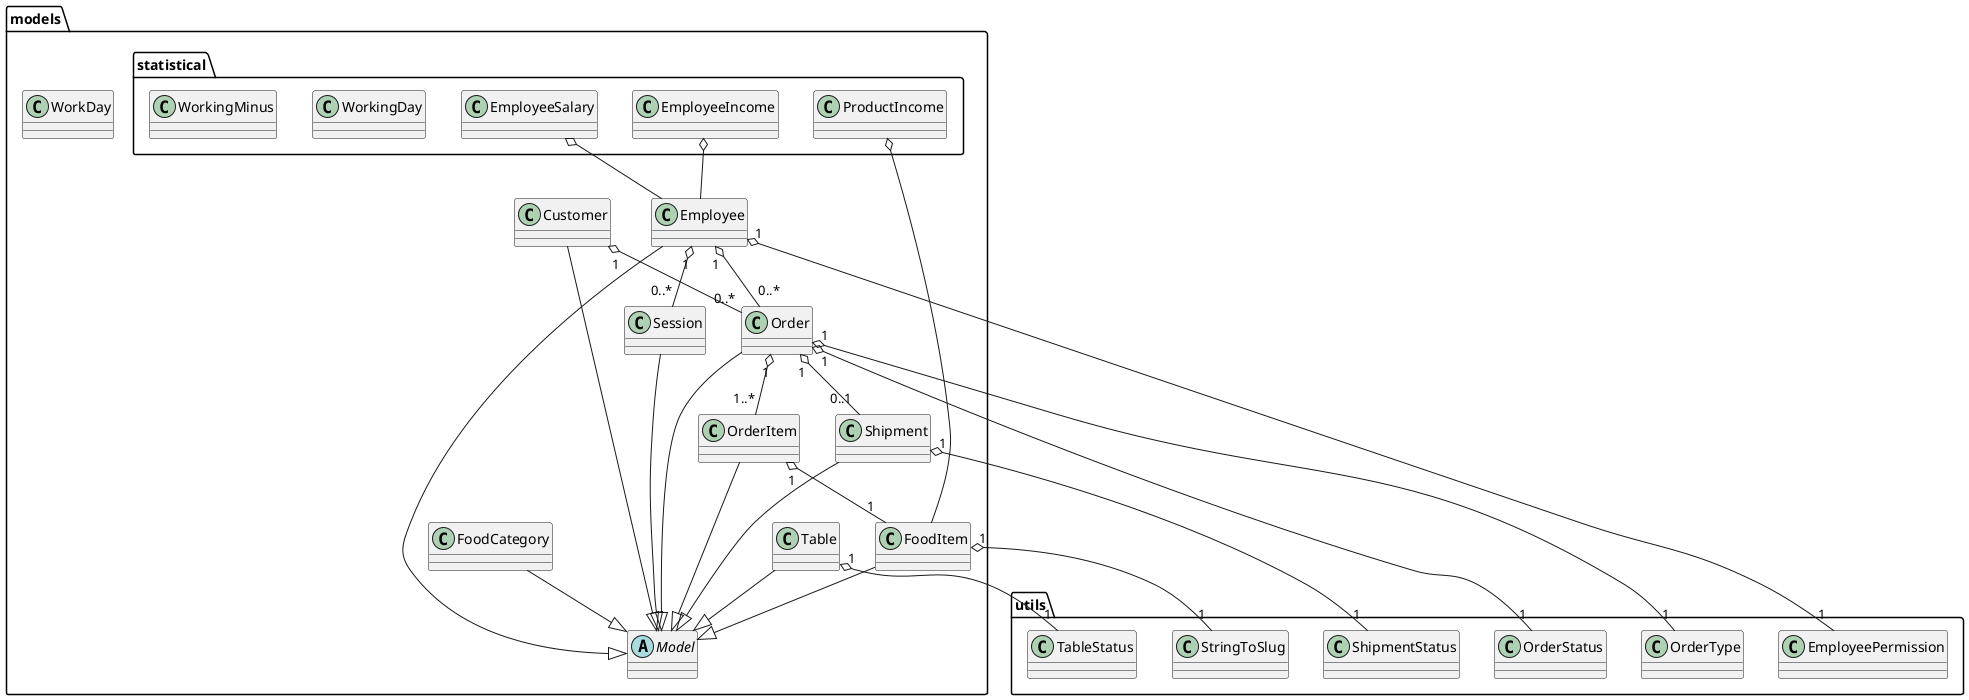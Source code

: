 @startuml
abstract class models.Model {

}

class models.Customer {

}

class models.Employee {

}

class models.FoodCategory {

    
}

class models.FoodItem {

}

class models.Order {

}

class models.OrderItem {

}

class models.Session {

}

class models.Shipment {

}

class models.Table {

}

class models.WorkDay {

}

class models.statistical.EmployeeIncome {

}

class models.statistical.EmployeeSalary {

}

class models.statistical.ProductIncome {

}

class models.statistical.WorkingDay {

}

class models.statistical.WorkingMinus {
}

class utils.EmployeePermission {

}

class utils.OrderStatus {

}

class utils.OrderType {

}

class utils.ShipmentStatus {

}

class utils.StringToSlug {

}

class utils.TableStatus {

}

models.Customer --|> models.Model
models.Employee --|> models.Model
models.FoodCategory --|> models.Model
models.FoodItem --|> models.Model
models.Order --|> models.Model
models.OrderItem --|> models.Model
models.Session --|> models.Model
models.Shipment --|> models.Model
models.Table --|> models.Model
models.statistical.EmployeeIncome o-- models.Employee
models.statistical.EmployeeSalary o-- models.Employee
models.statistical.ProductIncome o-- models.FoodItem

models.Customer "1" o-- "0..*" models.Order
models.Employee "1" o-- "0..*" models.Order
models.Order "1" o-- "1..*" models.OrderItem
models.OrderItem "1" o-- "1" models.FoodItem
models.Order "1" o-- "0..1" models.Shipment
models.Employee "1" o-- "0..*" models.Session

models.Order "1" o-- "1" utils.OrderStatus
models.Order "1" o-- "1" utils.OrderType
models.Shipment "1" o-- "1" utils.ShipmentStatus
models.Table "1" o-- "1" utils.TableStatus
models.FoodItem "1" o-- "1" utils.StringToSlug
models.Employee "1" o-- "1" utils.EmployeePermission
@enduml